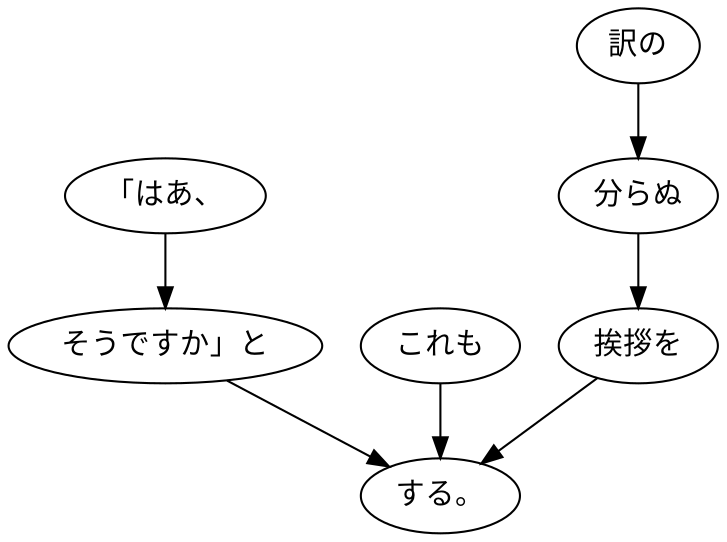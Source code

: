 digraph graph1011 {
	node0 [label="「はあ、"];
	node1 [label="そうですか」と"];
	node2 [label="これも"];
	node3 [label="訳の"];
	node4 [label="分らぬ"];
	node5 [label="挨拶を"];
	node6 [label="する。"];
	node0 -> node1;
	node1 -> node6;
	node2 -> node6;
	node3 -> node4;
	node4 -> node5;
	node5 -> node6;
}
